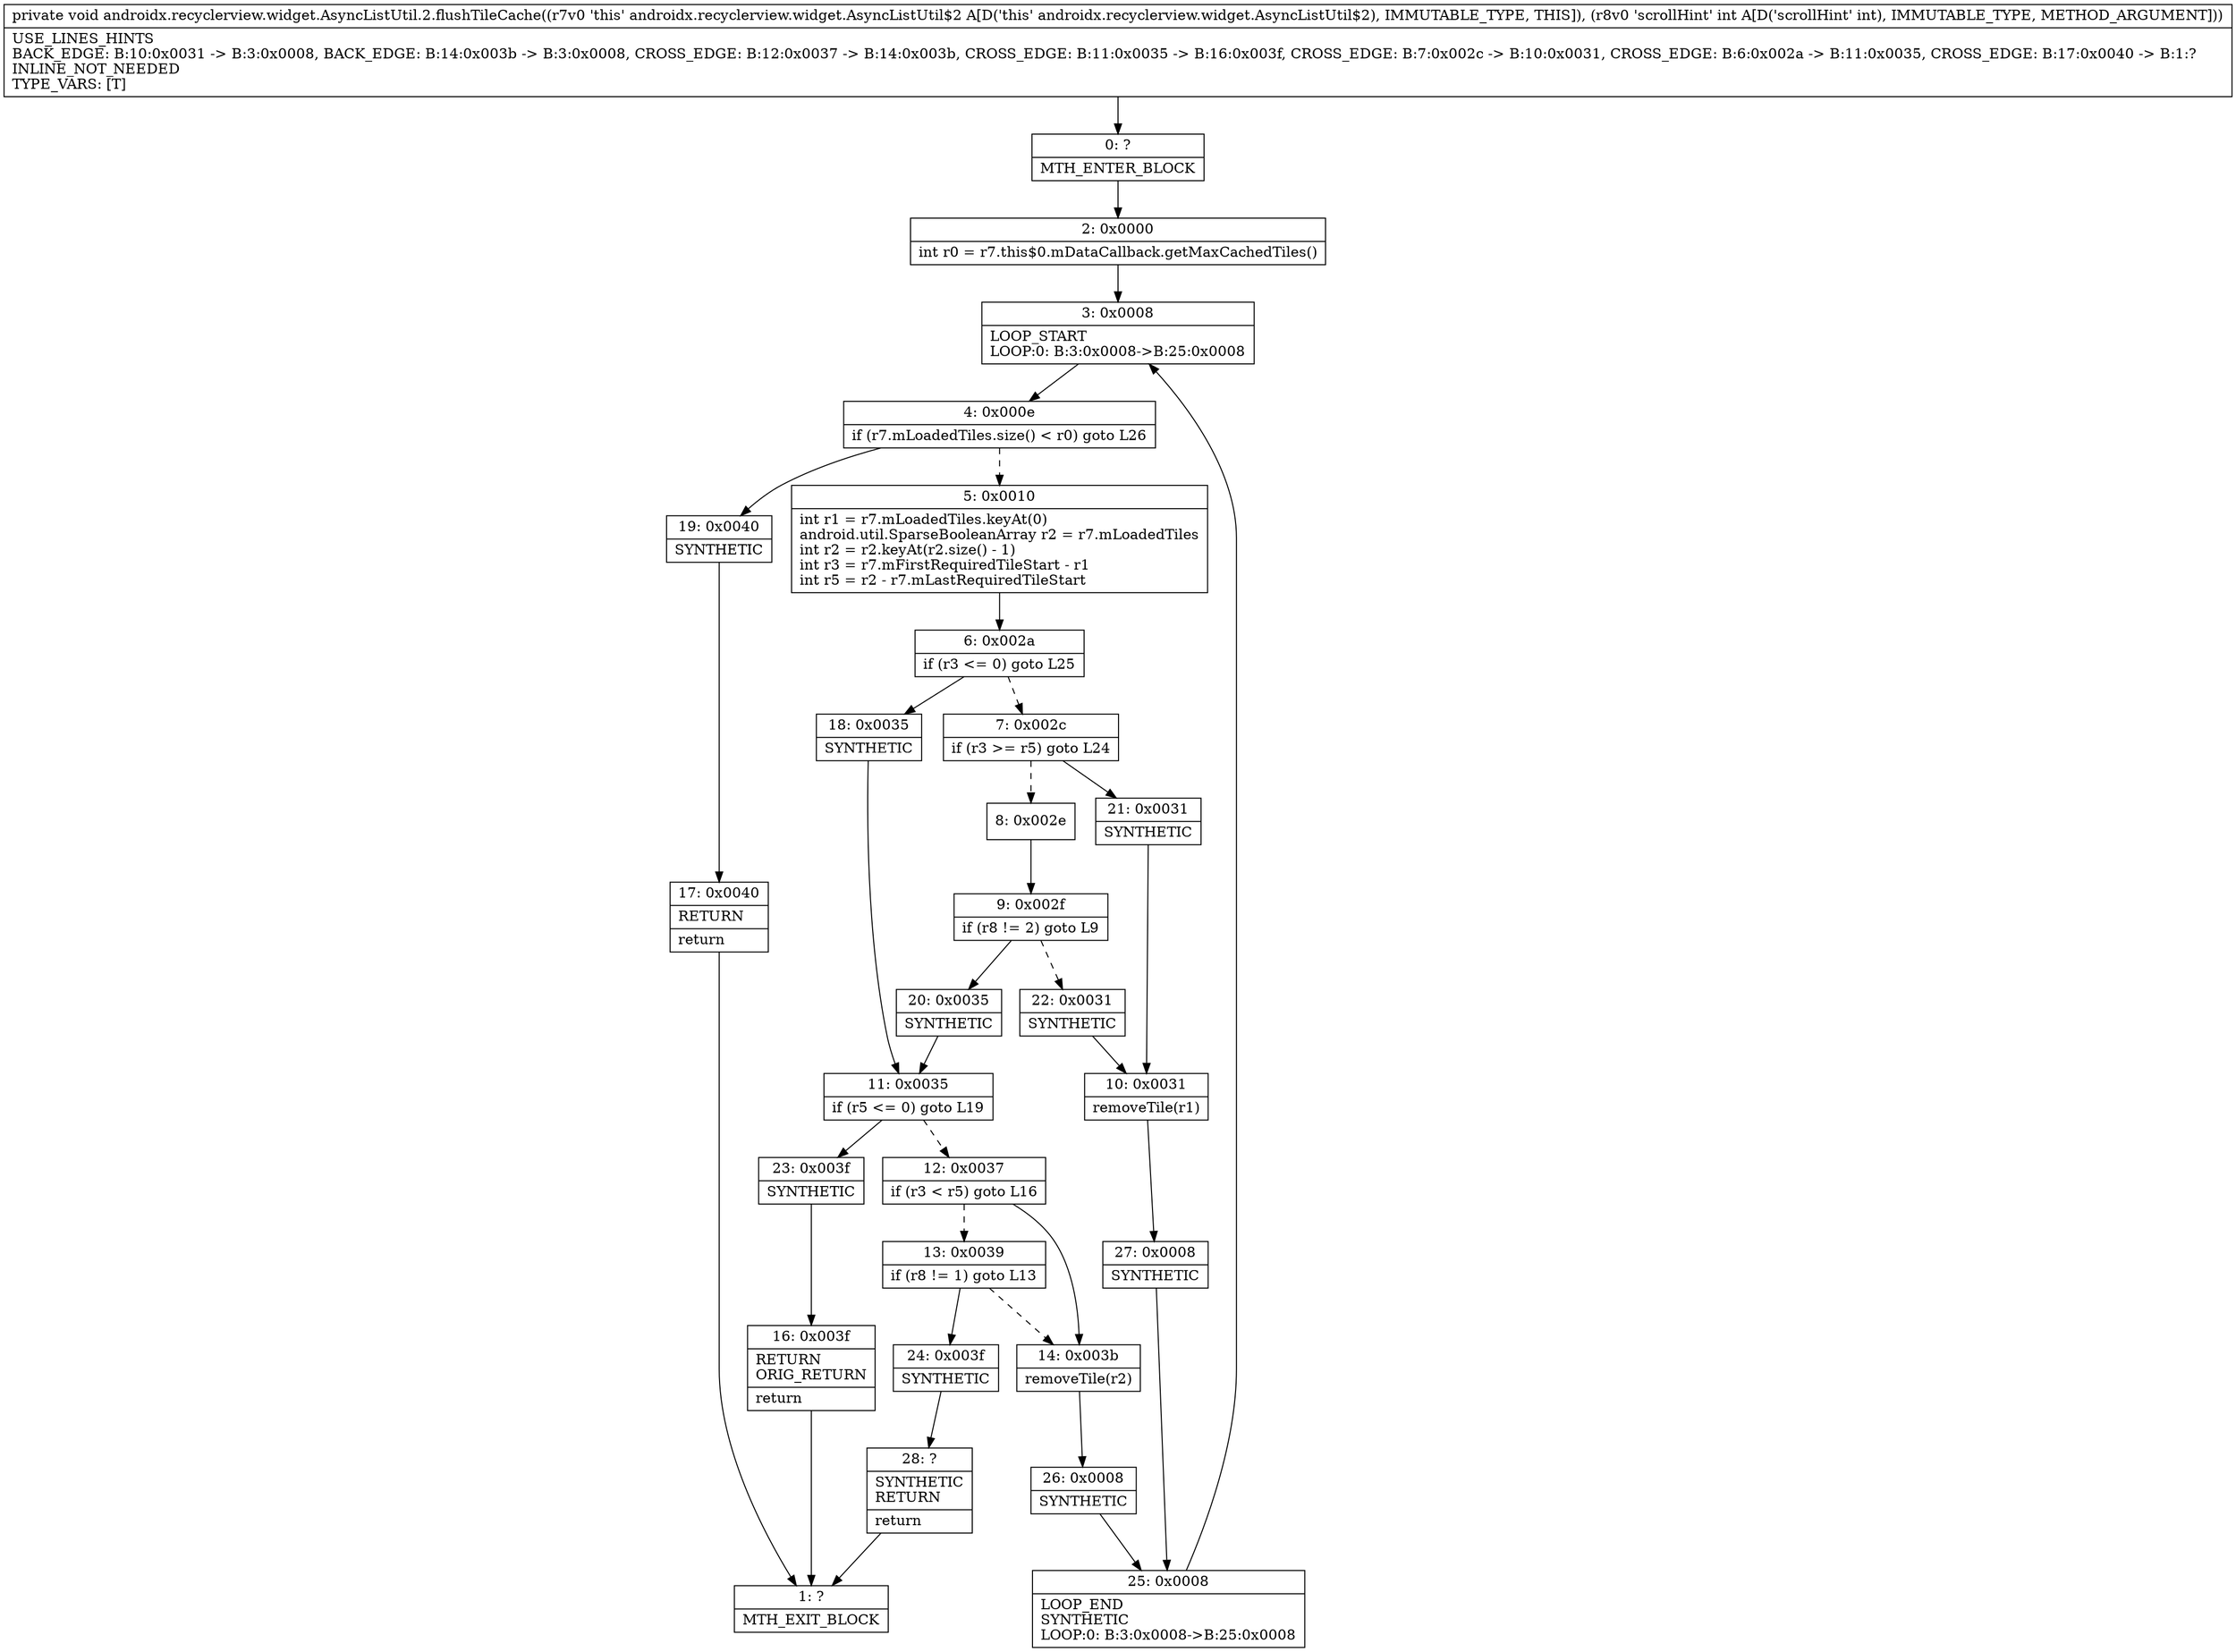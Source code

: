digraph "CFG forandroidx.recyclerview.widget.AsyncListUtil.2.flushTileCache(I)V" {
Node_0 [shape=record,label="{0\:\ ?|MTH_ENTER_BLOCK\l}"];
Node_2 [shape=record,label="{2\:\ 0x0000|int r0 = r7.this$0.mDataCallback.getMaxCachedTiles()\l}"];
Node_3 [shape=record,label="{3\:\ 0x0008|LOOP_START\lLOOP:0: B:3:0x0008\-\>B:25:0x0008\l}"];
Node_4 [shape=record,label="{4\:\ 0x000e|if (r7.mLoadedTiles.size() \< r0) goto L26\l}"];
Node_5 [shape=record,label="{5\:\ 0x0010|int r1 = r7.mLoadedTiles.keyAt(0)\landroid.util.SparseBooleanArray r2 = r7.mLoadedTiles\lint r2 = r2.keyAt(r2.size() \- 1)\lint r3 = r7.mFirstRequiredTileStart \- r1\lint r5 = r2 \- r7.mLastRequiredTileStart\l}"];
Node_6 [shape=record,label="{6\:\ 0x002a|if (r3 \<= 0) goto L25\l}"];
Node_7 [shape=record,label="{7\:\ 0x002c|if (r3 \>= r5) goto L24\l}"];
Node_8 [shape=record,label="{8\:\ 0x002e}"];
Node_9 [shape=record,label="{9\:\ 0x002f|if (r8 != 2) goto L9\l}"];
Node_20 [shape=record,label="{20\:\ 0x0035|SYNTHETIC\l}"];
Node_11 [shape=record,label="{11\:\ 0x0035|if (r5 \<= 0) goto L19\l}"];
Node_12 [shape=record,label="{12\:\ 0x0037|if (r3 \< r5) goto L16\l}"];
Node_13 [shape=record,label="{13\:\ 0x0039|if (r8 != 1) goto L13\l}"];
Node_24 [shape=record,label="{24\:\ 0x003f|SYNTHETIC\l}"];
Node_28 [shape=record,label="{28\:\ ?|SYNTHETIC\lRETURN\l|return\l}"];
Node_1 [shape=record,label="{1\:\ ?|MTH_EXIT_BLOCK\l}"];
Node_14 [shape=record,label="{14\:\ 0x003b|removeTile(r2)\l}"];
Node_26 [shape=record,label="{26\:\ 0x0008|SYNTHETIC\l}"];
Node_25 [shape=record,label="{25\:\ 0x0008|LOOP_END\lSYNTHETIC\lLOOP:0: B:3:0x0008\-\>B:25:0x0008\l}"];
Node_23 [shape=record,label="{23\:\ 0x003f|SYNTHETIC\l}"];
Node_16 [shape=record,label="{16\:\ 0x003f|RETURN\lORIG_RETURN\l|return\l}"];
Node_22 [shape=record,label="{22\:\ 0x0031|SYNTHETIC\l}"];
Node_10 [shape=record,label="{10\:\ 0x0031|removeTile(r1)\l}"];
Node_27 [shape=record,label="{27\:\ 0x0008|SYNTHETIC\l}"];
Node_21 [shape=record,label="{21\:\ 0x0031|SYNTHETIC\l}"];
Node_18 [shape=record,label="{18\:\ 0x0035|SYNTHETIC\l}"];
Node_19 [shape=record,label="{19\:\ 0x0040|SYNTHETIC\l}"];
Node_17 [shape=record,label="{17\:\ 0x0040|RETURN\l|return\l}"];
MethodNode[shape=record,label="{private void androidx.recyclerview.widget.AsyncListUtil.2.flushTileCache((r7v0 'this' androidx.recyclerview.widget.AsyncListUtil$2 A[D('this' androidx.recyclerview.widget.AsyncListUtil$2), IMMUTABLE_TYPE, THIS]), (r8v0 'scrollHint' int A[D('scrollHint' int), IMMUTABLE_TYPE, METHOD_ARGUMENT]))  | USE_LINES_HINTS\lBACK_EDGE: B:10:0x0031 \-\> B:3:0x0008, BACK_EDGE: B:14:0x003b \-\> B:3:0x0008, CROSS_EDGE: B:12:0x0037 \-\> B:14:0x003b, CROSS_EDGE: B:11:0x0035 \-\> B:16:0x003f, CROSS_EDGE: B:7:0x002c \-\> B:10:0x0031, CROSS_EDGE: B:6:0x002a \-\> B:11:0x0035, CROSS_EDGE: B:17:0x0040 \-\> B:1:?\lINLINE_NOT_NEEDED\lTYPE_VARS: [T]\l}"];
MethodNode -> Node_0;Node_0 -> Node_2;
Node_2 -> Node_3;
Node_3 -> Node_4;
Node_4 -> Node_5[style=dashed];
Node_4 -> Node_19;
Node_5 -> Node_6;
Node_6 -> Node_7[style=dashed];
Node_6 -> Node_18;
Node_7 -> Node_8[style=dashed];
Node_7 -> Node_21;
Node_8 -> Node_9;
Node_9 -> Node_20;
Node_9 -> Node_22[style=dashed];
Node_20 -> Node_11;
Node_11 -> Node_12[style=dashed];
Node_11 -> Node_23;
Node_12 -> Node_13[style=dashed];
Node_12 -> Node_14;
Node_13 -> Node_14[style=dashed];
Node_13 -> Node_24;
Node_24 -> Node_28;
Node_28 -> Node_1;
Node_14 -> Node_26;
Node_26 -> Node_25;
Node_25 -> Node_3;
Node_23 -> Node_16;
Node_16 -> Node_1;
Node_22 -> Node_10;
Node_10 -> Node_27;
Node_27 -> Node_25;
Node_21 -> Node_10;
Node_18 -> Node_11;
Node_19 -> Node_17;
Node_17 -> Node_1;
}

